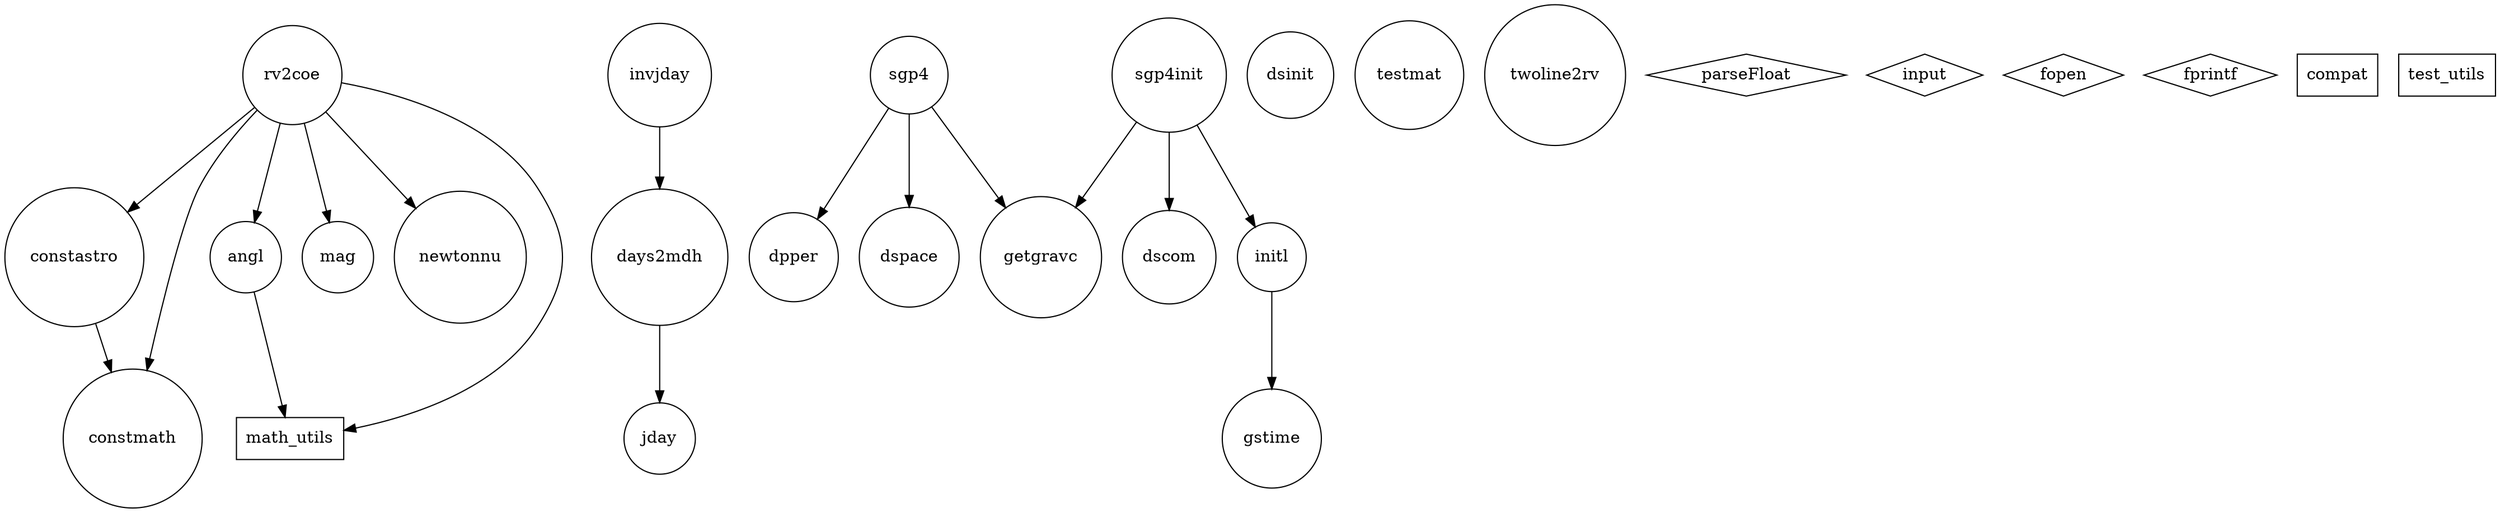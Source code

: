 // Manually-generated graph topology.
// It starts with MATLAB but includes some JS compatibility stuff:
// compat, math_utils, test_utils.
// FWIW, Doxygen against MATLAB generates per-file/function calls.
// I use Graphviz for Mac GUI app to render.
// 2012-03-27 Chris Shenton

// Shape and meaning:
// - circles (default) for MATLAB-defined functions
// - diamonds for MATLAB internals I may need to emulate
// - boxes for JS-specific additions

digraph sot {
  // MATLAB calls/files
  "angl"	[shape=circle]
  "constastro"	[shape=circle]
  "constmath"	[shape=circle]
  "days2mdh"	[shape=circle]
  "dpper"	[shape=circle]
  "dscom"	[shape=circle]
  "dsinit"	[shape=circle]
  "dspace"	[shape=circle]
  "getgravc"	[shape=circle]
  "gstime"	[shape=circle]
  "initl"	[shape=circle]
  "invjday"	[shape=circle]
  "jday"	[shape=circle]
  "mag"         [shape=circle]
  "newtonnu"	[shape=circle]
  "rv2coe"	[shape=circle]
  "sgp4"	[shape=circle]
  "sgp4init"	[shape=circle]
  "testmat"	[shape=circle]
  "twoline2rv"	[shape=circle]

  // MATLAB-internal functions we'll have to emulate
  "parseFloat"  [shape=diamond]
  "input"       [shape=diamond]
  "fopen"	[shape=diamond]
  "fprintf"	[shape=diamond]

  // JS-only compatibility for missing MATLAB functions
  "compat"	[shape=box]
  "math_utils"	[shape=box]
  "test_utils"	[shape=box]

  ////////////////////////
  // Call Graph

  "angl"          -> "math_utils" // dot()

  "constastro"    -> "constmath"

  "days2mdh"      -> "jday"

  "initl"         -> "gstime"

  "invjday"       -> "days2mdh"

  "rv2coe"        -> "constastro"
  "rv2coe"        -> "constmath"
  "rv2coe"        -> "mag"
  "rv2coe"        -> "math_utils" // cross(), dot()
  "rv2coe"        -> "angl"
  "rv2coe"        -> "newtonnu"

  "sgp4"          -> "getgravc"
  "sgp4"          -> "dspace"
  "sgp4"          -> "dpper"

  "sgp4init"      -> "getgravc"
  "sgp4init"      -> "initl"
  "sgp4init"      -> "dscom"
}